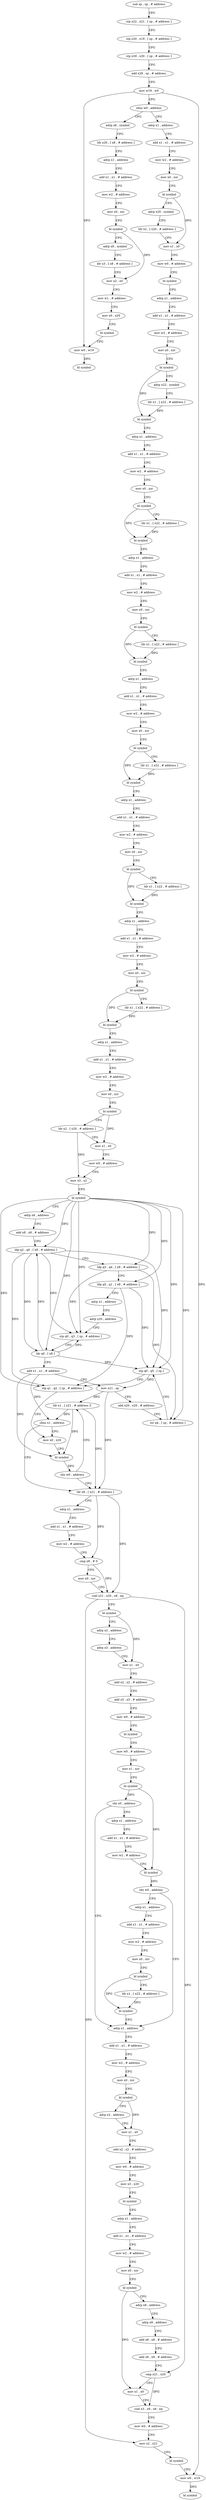 digraph "func" {
"4200028" [label = "sub sp , sp , # address" ]
"4200032" [label = "stp x22 , x21 , [ sp , # address ]" ]
"4200036" [label = "stp x20 , x19 , [ sp , # address ]" ]
"4200040" [label = "stp x29 , x30 , [ sp , # address ]" ]
"4200044" [label = "add x29 , sp , # address" ]
"4200048" [label = "mov w19 , w0" ]
"4200052" [label = "cbnz w0 , address" ]
"4200624" [label = "adrp x8 , symbol" ]
"4200056" [label = "adrp x1 , address" ]
"4200628" [label = "ldr x20 , [ x8 , # address ]" ]
"4200632" [label = "adrp x1 , address" ]
"4200636" [label = "add x1 , x1 , # address" ]
"4200640" [label = "mov w2 , # address" ]
"4200644" [label = "mov x0 , xzr" ]
"4200648" [label = "bl symbol" ]
"4200652" [label = "adrp x8 , symbol" ]
"4200656" [label = "ldr x3 , [ x8 , # address ]" ]
"4200660" [label = "mov x2 , x0" ]
"4200664" [label = "mov w1 , # address" ]
"4200668" [label = "mov x0 , x20" ]
"4200672" [label = "bl symbol" ]
"4200676" [label = "mov w0 , w19" ]
"4200680" [label = "bl symbol" ]
"4200060" [label = "add x1 , x1 , # address" ]
"4200064" [label = "mov w2 , # address" ]
"4200068" [label = "mov x0 , xzr" ]
"4200072" [label = "bl symbol" ]
"4200076" [label = "adrp x20 , symbol" ]
"4200080" [label = "ldr x2 , [ x20 , # address ]" ]
"4200084" [label = "mov x1 , x0" ]
"4200088" [label = "mov w0 , # address" ]
"4200092" [label = "bl symbol" ]
"4200096" [label = "adrp x1 , address" ]
"4200100" [label = "add x1 , x1 , # address" ]
"4200104" [label = "mov w2 , # address" ]
"4200108" [label = "mov x0 , xzr" ]
"4200112" [label = "bl symbol" ]
"4200116" [label = "adrp x22 , symbol" ]
"4200120" [label = "ldr x1 , [ x22 , # address ]" ]
"4200124" [label = "bl symbol" ]
"4200128" [label = "adrp x1 , address" ]
"4200132" [label = "add x1 , x1 , # address" ]
"4200136" [label = "mov w2 , # address" ]
"4200140" [label = "mov x0 , xzr" ]
"4200144" [label = "bl symbol" ]
"4200148" [label = "ldr x1 , [ x22 , # address ]" ]
"4200152" [label = "bl symbol" ]
"4200156" [label = "adrp x1 , address" ]
"4200160" [label = "add x1 , x1 , # address" ]
"4200164" [label = "mov w2 , # address" ]
"4200168" [label = "mov x0 , xzr" ]
"4200172" [label = "bl symbol" ]
"4200176" [label = "ldr x1 , [ x22 , # address ]" ]
"4200180" [label = "bl symbol" ]
"4200184" [label = "adrp x1 , address" ]
"4200188" [label = "add x1 , x1 , # address" ]
"4200192" [label = "mov w2 , # address" ]
"4200196" [label = "mov x0 , xzr" ]
"4200200" [label = "bl symbol" ]
"4200204" [label = "ldr x1 , [ x22 , # address ]" ]
"4200208" [label = "bl symbol" ]
"4200212" [label = "adrp x1 , address" ]
"4200216" [label = "add x1 , x1 , # address" ]
"4200220" [label = "mov w2 , # address" ]
"4200224" [label = "mov x0 , xzr" ]
"4200228" [label = "bl symbol" ]
"4200232" [label = "ldr x1 , [ x22 , # address ]" ]
"4200236" [label = "bl symbol" ]
"4200240" [label = "adrp x1 , address" ]
"4200244" [label = "add x1 , x1 , # address" ]
"4200248" [label = "mov w2 , # address" ]
"4200252" [label = "mov x0 , xzr" ]
"4200256" [label = "bl symbol" ]
"4200260" [label = "ldr x1 , [ x22 , # address ]" ]
"4200264" [label = "bl symbol" ]
"4200268" [label = "adrp x1 , address" ]
"4200272" [label = "add x1 , x1 , # address" ]
"4200276" [label = "mov w2 , # address" ]
"4200280" [label = "mov x0 , xzr" ]
"4200284" [label = "bl symbol" ]
"4200288" [label = "ldr x2 , [ x20 , # address ]" ]
"4200292" [label = "mov x1 , x0" ]
"4200296" [label = "mov w0 , # address" ]
"4200300" [label = "mov x3 , x2" ]
"4200304" [label = "bl symbol" ]
"4200308" [label = "adrp x8 , address" ]
"4200312" [label = "add x8 , x8 , # address" ]
"4200316" [label = "ldp q2 , q0 , [ x8 , # address ]" ]
"4200320" [label = "ldp q3 , q4 , [ x8 , # address ]" ]
"4200324" [label = "ldp q5 , q1 , [ x8 , # address ]" ]
"4200328" [label = "adrp x1 , address" ]
"4200332" [label = "adrp x20 , address" ]
"4200336" [label = "stp q0 , q3 , [ sp , # address ]" ]
"4200340" [label = "ldr q0 , [ x8 ]" ]
"4200344" [label = "add x1 , x1 , # address" ]
"4200348" [label = "mov x21 , sp" ]
"4200352" [label = "add x20 , x20 , # address" ]
"4200356" [label = "str q4 , [ sp , # address ]" ]
"4200360" [label = "stp q0 , q5 , [ sp ]" ]
"4200364" [label = "stp q1 , q2 , [ sp , # address ]" ]
"4200368" [label = "mov x0 , x20" ]
"4200388" [label = "ldr x8 , [ x21 , # address ]" ]
"4200392" [label = "adrp x1 , address" ]
"4200396" [label = "add x1 , x1 , # address" ]
"4200400" [label = "mov w2 , # address" ]
"4200404" [label = "cmp x8 , # 0" ]
"4200408" [label = "mov x0 , xzr" ]
"4200412" [label = "csel x21 , x20 , x8 , eq" ]
"4200416" [label = "bl symbol" ]
"4200420" [label = "adrp x2 , address" ]
"4200424" [label = "adrp x3 , address" ]
"4200428" [label = "mov x1 , x0" ]
"4200432" [label = "add x2 , x2 , # address" ]
"4200436" [label = "add x3 , x3 , # address" ]
"4200440" [label = "mov w0 , # address" ]
"4200444" [label = "bl symbol" ]
"4200448" [label = "mov w0 , # address" ]
"4200452" [label = "mov x1 , xzr" ]
"4200456" [label = "bl symbol" ]
"4200460" [label = "cbz x0 , address" ]
"4200512" [label = "adrp x1 , address" ]
"4200464" [label = "adrp x1 , address" ]
"4200380" [label = "ldr x1 , [ x21 , # address ]!" ]
"4200384" [label = "cbnz x1 , address" ]
"4200516" [label = "add x1 , x1 , # address" ]
"4200520" [label = "mov w2 , # address" ]
"4200524" [label = "mov x0 , xzr" ]
"4200528" [label = "bl symbol" ]
"4200532" [label = "adrp x2 , address" ]
"4200536" [label = "mov x1 , x0" ]
"4200540" [label = "add x2 , x2 , # address" ]
"4200544" [label = "mov w0 , # address" ]
"4200548" [label = "mov x3 , x20" ]
"4200552" [label = "bl symbol" ]
"4200556" [label = "adrp x1 , address" ]
"4200560" [label = "add x1 , x1 , # address" ]
"4200564" [label = "mov w2 , # address" ]
"4200568" [label = "mov x0 , xzr" ]
"4200572" [label = "bl symbol" ]
"4200576" [label = "adrp x8 , address" ]
"4200580" [label = "adrp x9 , address" ]
"4200584" [label = "add x8 , x8 , # address" ]
"4200588" [label = "add x9 , x9 , # address" ]
"4200592" [label = "cmp x21 , x20" ]
"4200596" [label = "mov x1 , x0" ]
"4200600" [label = "csel x3 , x9 , x8 , eq" ]
"4200604" [label = "mov w0 , # address" ]
"4200608" [label = "mov x2 , x21" ]
"4200612" [label = "bl symbol" ]
"4200616" [label = "mov w0 , w19" ]
"4200620" [label = "bl symbol" ]
"4200468" [label = "add x1 , x1 , # address" ]
"4200472" [label = "mov w2 , # address" ]
"4200476" [label = "bl symbol" ]
"4200480" [label = "cbz w0 , address" ]
"4200484" [label = "adrp x1 , address" ]
"4200372" [label = "bl symbol" ]
"4200376" [label = "cbz w0 , address" ]
"4200488" [label = "add x1 , x1 , # address" ]
"4200492" [label = "mov w2 , # address" ]
"4200496" [label = "mov x0 , xzr" ]
"4200500" [label = "bl symbol" ]
"4200504" [label = "ldr x1 , [ x22 , # address ]" ]
"4200508" [label = "bl symbol" ]
"4200028" -> "4200032" [ label = "CFG" ]
"4200032" -> "4200036" [ label = "CFG" ]
"4200036" -> "4200040" [ label = "CFG" ]
"4200040" -> "4200044" [ label = "CFG" ]
"4200044" -> "4200048" [ label = "CFG" ]
"4200048" -> "4200052" [ label = "CFG" ]
"4200048" -> "4200676" [ label = "DFG" ]
"4200048" -> "4200616" [ label = "DFG" ]
"4200052" -> "4200624" [ label = "CFG" ]
"4200052" -> "4200056" [ label = "CFG" ]
"4200624" -> "4200628" [ label = "CFG" ]
"4200056" -> "4200060" [ label = "CFG" ]
"4200628" -> "4200632" [ label = "CFG" ]
"4200632" -> "4200636" [ label = "CFG" ]
"4200636" -> "4200640" [ label = "CFG" ]
"4200640" -> "4200644" [ label = "CFG" ]
"4200644" -> "4200648" [ label = "CFG" ]
"4200648" -> "4200652" [ label = "CFG" ]
"4200648" -> "4200660" [ label = "DFG" ]
"4200652" -> "4200656" [ label = "CFG" ]
"4200656" -> "4200660" [ label = "CFG" ]
"4200660" -> "4200664" [ label = "CFG" ]
"4200664" -> "4200668" [ label = "CFG" ]
"4200668" -> "4200672" [ label = "CFG" ]
"4200672" -> "4200676" [ label = "CFG" ]
"4200676" -> "4200680" [ label = "DFG" ]
"4200060" -> "4200064" [ label = "CFG" ]
"4200064" -> "4200068" [ label = "CFG" ]
"4200068" -> "4200072" [ label = "CFG" ]
"4200072" -> "4200076" [ label = "CFG" ]
"4200072" -> "4200084" [ label = "DFG" ]
"4200076" -> "4200080" [ label = "CFG" ]
"4200080" -> "4200084" [ label = "CFG" ]
"4200084" -> "4200088" [ label = "CFG" ]
"4200088" -> "4200092" [ label = "CFG" ]
"4200092" -> "4200096" [ label = "CFG" ]
"4200096" -> "4200100" [ label = "CFG" ]
"4200100" -> "4200104" [ label = "CFG" ]
"4200104" -> "4200108" [ label = "CFG" ]
"4200108" -> "4200112" [ label = "CFG" ]
"4200112" -> "4200116" [ label = "CFG" ]
"4200112" -> "4200124" [ label = "DFG" ]
"4200116" -> "4200120" [ label = "CFG" ]
"4200120" -> "4200124" [ label = "DFG" ]
"4200124" -> "4200128" [ label = "CFG" ]
"4200128" -> "4200132" [ label = "CFG" ]
"4200132" -> "4200136" [ label = "CFG" ]
"4200136" -> "4200140" [ label = "CFG" ]
"4200140" -> "4200144" [ label = "CFG" ]
"4200144" -> "4200148" [ label = "CFG" ]
"4200144" -> "4200152" [ label = "DFG" ]
"4200148" -> "4200152" [ label = "DFG" ]
"4200152" -> "4200156" [ label = "CFG" ]
"4200156" -> "4200160" [ label = "CFG" ]
"4200160" -> "4200164" [ label = "CFG" ]
"4200164" -> "4200168" [ label = "CFG" ]
"4200168" -> "4200172" [ label = "CFG" ]
"4200172" -> "4200176" [ label = "CFG" ]
"4200172" -> "4200180" [ label = "DFG" ]
"4200176" -> "4200180" [ label = "DFG" ]
"4200180" -> "4200184" [ label = "CFG" ]
"4200184" -> "4200188" [ label = "CFG" ]
"4200188" -> "4200192" [ label = "CFG" ]
"4200192" -> "4200196" [ label = "CFG" ]
"4200196" -> "4200200" [ label = "CFG" ]
"4200200" -> "4200204" [ label = "CFG" ]
"4200200" -> "4200208" [ label = "DFG" ]
"4200204" -> "4200208" [ label = "DFG" ]
"4200208" -> "4200212" [ label = "CFG" ]
"4200212" -> "4200216" [ label = "CFG" ]
"4200216" -> "4200220" [ label = "CFG" ]
"4200220" -> "4200224" [ label = "CFG" ]
"4200224" -> "4200228" [ label = "CFG" ]
"4200228" -> "4200232" [ label = "CFG" ]
"4200228" -> "4200236" [ label = "DFG" ]
"4200232" -> "4200236" [ label = "DFG" ]
"4200236" -> "4200240" [ label = "CFG" ]
"4200240" -> "4200244" [ label = "CFG" ]
"4200244" -> "4200248" [ label = "CFG" ]
"4200248" -> "4200252" [ label = "CFG" ]
"4200252" -> "4200256" [ label = "CFG" ]
"4200256" -> "4200260" [ label = "CFG" ]
"4200256" -> "4200264" [ label = "DFG" ]
"4200260" -> "4200264" [ label = "DFG" ]
"4200264" -> "4200268" [ label = "CFG" ]
"4200268" -> "4200272" [ label = "CFG" ]
"4200272" -> "4200276" [ label = "CFG" ]
"4200276" -> "4200280" [ label = "CFG" ]
"4200280" -> "4200284" [ label = "CFG" ]
"4200284" -> "4200288" [ label = "CFG" ]
"4200284" -> "4200292" [ label = "DFG" ]
"4200288" -> "4200292" [ label = "CFG" ]
"4200288" -> "4200300" [ label = "DFG" ]
"4200292" -> "4200296" [ label = "CFG" ]
"4200296" -> "4200300" [ label = "CFG" ]
"4200300" -> "4200304" [ label = "CFG" ]
"4200304" -> "4200308" [ label = "CFG" ]
"4200304" -> "4200316" [ label = "DFG" ]
"4200304" -> "4200336" [ label = "DFG" ]
"4200304" -> "4200340" [ label = "DFG" ]
"4200304" -> "4200360" [ label = "DFG" ]
"4200304" -> "4200324" [ label = "DFG" ]
"4200304" -> "4200364" [ label = "DFG" ]
"4200304" -> "4200320" [ label = "DFG" ]
"4200304" -> "4200356" [ label = "DFG" ]
"4200308" -> "4200312" [ label = "CFG" ]
"4200312" -> "4200316" [ label = "CFG" ]
"4200316" -> "4200320" [ label = "CFG" ]
"4200316" -> "4200336" [ label = "DFG" ]
"4200316" -> "4200340" [ label = "DFG" ]
"4200316" -> "4200360" [ label = "DFG" ]
"4200316" -> "4200364" [ label = "DFG" ]
"4200320" -> "4200324" [ label = "CFG" ]
"4200320" -> "4200336" [ label = "DFG" ]
"4200320" -> "4200356" [ label = "DFG" ]
"4200324" -> "4200328" [ label = "CFG" ]
"4200324" -> "4200360" [ label = "DFG" ]
"4200324" -> "4200364" [ label = "DFG" ]
"4200328" -> "4200332" [ label = "CFG" ]
"4200332" -> "4200336" [ label = "CFG" ]
"4200336" -> "4200340" [ label = "CFG" ]
"4200340" -> "4200344" [ label = "CFG" ]
"4200340" -> "4200316" [ label = "DFG" ]
"4200340" -> "4200336" [ label = "DFG" ]
"4200340" -> "4200360" [ label = "DFG" ]
"4200344" -> "4200348" [ label = "CFG" ]
"4200344" -> "4200372" [ label = "DFG" ]
"4200344" -> "4200384" [ label = "DFG" ]
"4200348" -> "4200352" [ label = "CFG" ]
"4200348" -> "4200388" [ label = "DFG" ]
"4200348" -> "4200380" [ label = "DFG" ]
"4200352" -> "4200356" [ label = "CFG" ]
"4200356" -> "4200360" [ label = "CFG" ]
"4200360" -> "4200364" [ label = "CFG" ]
"4200360" -> "4200348" [ label = "DFG" ]
"4200364" -> "4200368" [ label = "CFG" ]
"4200368" -> "4200372" [ label = "CFG" ]
"4200388" -> "4200392" [ label = "CFG" ]
"4200388" -> "4200404" [ label = "DFG" ]
"4200388" -> "4200412" [ label = "DFG" ]
"4200392" -> "4200396" [ label = "CFG" ]
"4200396" -> "4200400" [ label = "CFG" ]
"4200400" -> "4200404" [ label = "CFG" ]
"4200404" -> "4200408" [ label = "CFG" ]
"4200404" -> "4200412" [ label = "DFG" ]
"4200408" -> "4200412" [ label = "CFG" ]
"4200412" -> "4200416" [ label = "CFG" ]
"4200412" -> "4200592" [ label = "DFG" ]
"4200412" -> "4200608" [ label = "DFG" ]
"4200416" -> "4200420" [ label = "CFG" ]
"4200416" -> "4200428" [ label = "DFG" ]
"4200420" -> "4200424" [ label = "CFG" ]
"4200424" -> "4200428" [ label = "CFG" ]
"4200428" -> "4200432" [ label = "CFG" ]
"4200432" -> "4200436" [ label = "CFG" ]
"4200436" -> "4200440" [ label = "CFG" ]
"4200440" -> "4200444" [ label = "CFG" ]
"4200444" -> "4200448" [ label = "CFG" ]
"4200448" -> "4200452" [ label = "CFG" ]
"4200452" -> "4200456" [ label = "CFG" ]
"4200456" -> "4200460" [ label = "DFG" ]
"4200456" -> "4200476" [ label = "DFG" ]
"4200460" -> "4200512" [ label = "CFG" ]
"4200460" -> "4200464" [ label = "CFG" ]
"4200512" -> "4200516" [ label = "CFG" ]
"4200464" -> "4200468" [ label = "CFG" ]
"4200380" -> "4200384" [ label = "DFG" ]
"4200380" -> "4200372" [ label = "DFG" ]
"4200380" -> "4200388" [ label = "DFG" ]
"4200384" -> "4200368" [ label = "CFG" ]
"4200384" -> "4200388" [ label = "CFG" ]
"4200516" -> "4200520" [ label = "CFG" ]
"4200520" -> "4200524" [ label = "CFG" ]
"4200524" -> "4200528" [ label = "CFG" ]
"4200528" -> "4200532" [ label = "CFG" ]
"4200528" -> "4200536" [ label = "DFG" ]
"4200532" -> "4200536" [ label = "CFG" ]
"4200536" -> "4200540" [ label = "CFG" ]
"4200540" -> "4200544" [ label = "CFG" ]
"4200544" -> "4200548" [ label = "CFG" ]
"4200548" -> "4200552" [ label = "CFG" ]
"4200552" -> "4200556" [ label = "CFG" ]
"4200556" -> "4200560" [ label = "CFG" ]
"4200560" -> "4200564" [ label = "CFG" ]
"4200564" -> "4200568" [ label = "CFG" ]
"4200568" -> "4200572" [ label = "CFG" ]
"4200572" -> "4200576" [ label = "CFG" ]
"4200572" -> "4200596" [ label = "DFG" ]
"4200576" -> "4200580" [ label = "CFG" ]
"4200580" -> "4200584" [ label = "CFG" ]
"4200584" -> "4200588" [ label = "CFG" ]
"4200588" -> "4200592" [ label = "CFG" ]
"4200592" -> "4200596" [ label = "CFG" ]
"4200592" -> "4200600" [ label = "DFG" ]
"4200596" -> "4200600" [ label = "CFG" ]
"4200600" -> "4200604" [ label = "CFG" ]
"4200604" -> "4200608" [ label = "CFG" ]
"4200608" -> "4200612" [ label = "CFG" ]
"4200612" -> "4200616" [ label = "CFG" ]
"4200616" -> "4200620" [ label = "DFG" ]
"4200468" -> "4200472" [ label = "CFG" ]
"4200472" -> "4200476" [ label = "CFG" ]
"4200476" -> "4200480" [ label = "DFG" ]
"4200480" -> "4200512" [ label = "CFG" ]
"4200480" -> "4200484" [ label = "CFG" ]
"4200484" -> "4200488" [ label = "CFG" ]
"4200372" -> "4200376" [ label = "DFG" ]
"4200376" -> "4200388" [ label = "CFG" ]
"4200376" -> "4200380" [ label = "CFG" ]
"4200488" -> "4200492" [ label = "CFG" ]
"4200492" -> "4200496" [ label = "CFG" ]
"4200496" -> "4200500" [ label = "CFG" ]
"4200500" -> "4200504" [ label = "CFG" ]
"4200500" -> "4200508" [ label = "DFG" ]
"4200504" -> "4200508" [ label = "DFG" ]
"4200508" -> "4200512" [ label = "CFG" ]
}
